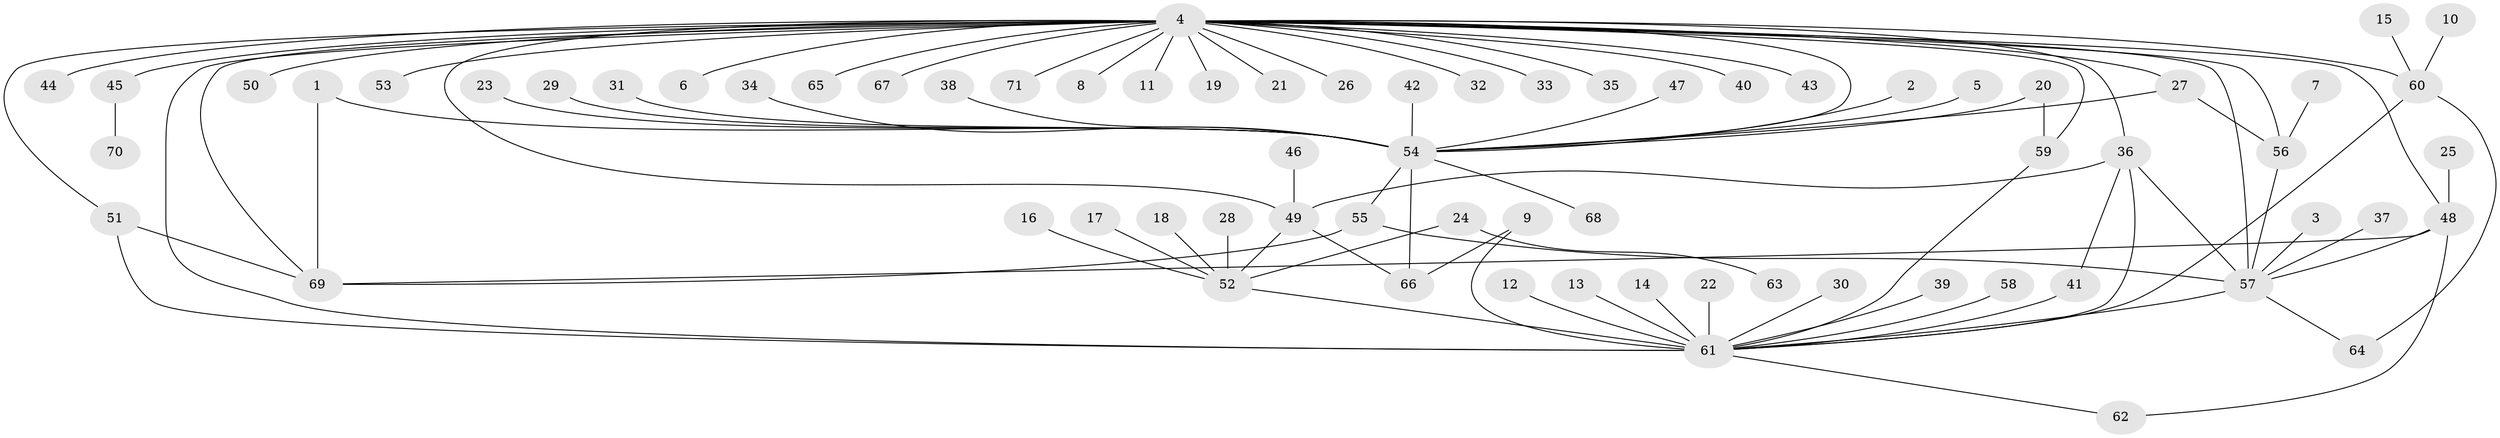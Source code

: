 // original degree distribution, {10: 0.007042253521126761, 30: 0.007042253521126761, 5: 0.04225352112676056, 9: 0.014084507042253521, 2: 0.2112676056338028, 13: 0.007042253521126761, 18: 0.014084507042253521, 6: 0.02112676056338028, 3: 0.07042253521126761, 7: 0.007042253521126761, 4: 0.035211267605633804, 1: 0.5633802816901409}
// Generated by graph-tools (version 1.1) at 2025/25/03/09/25 03:25:59]
// undirected, 71 vertices, 93 edges
graph export_dot {
graph [start="1"]
  node [color=gray90,style=filled];
  1;
  2;
  3;
  4;
  5;
  6;
  7;
  8;
  9;
  10;
  11;
  12;
  13;
  14;
  15;
  16;
  17;
  18;
  19;
  20;
  21;
  22;
  23;
  24;
  25;
  26;
  27;
  28;
  29;
  30;
  31;
  32;
  33;
  34;
  35;
  36;
  37;
  38;
  39;
  40;
  41;
  42;
  43;
  44;
  45;
  46;
  47;
  48;
  49;
  50;
  51;
  52;
  53;
  54;
  55;
  56;
  57;
  58;
  59;
  60;
  61;
  62;
  63;
  64;
  65;
  66;
  67;
  68;
  69;
  70;
  71;
  1 -- 54 [weight=1.0];
  1 -- 69 [weight=1.0];
  2 -- 54 [weight=1.0];
  3 -- 57 [weight=1.0];
  4 -- 6 [weight=1.0];
  4 -- 8 [weight=1.0];
  4 -- 11 [weight=1.0];
  4 -- 19 [weight=1.0];
  4 -- 21 [weight=1.0];
  4 -- 26 [weight=1.0];
  4 -- 27 [weight=1.0];
  4 -- 32 [weight=1.0];
  4 -- 33 [weight=1.0];
  4 -- 35 [weight=1.0];
  4 -- 36 [weight=1.0];
  4 -- 40 [weight=1.0];
  4 -- 43 [weight=1.0];
  4 -- 44 [weight=1.0];
  4 -- 45 [weight=2.0];
  4 -- 48 [weight=1.0];
  4 -- 49 [weight=2.0];
  4 -- 50 [weight=1.0];
  4 -- 51 [weight=1.0];
  4 -- 53 [weight=1.0];
  4 -- 54 [weight=1.0];
  4 -- 56 [weight=1.0];
  4 -- 57 [weight=2.0];
  4 -- 59 [weight=1.0];
  4 -- 60 [weight=2.0];
  4 -- 61 [weight=3.0];
  4 -- 65 [weight=1.0];
  4 -- 67 [weight=1.0];
  4 -- 69 [weight=1.0];
  4 -- 71 [weight=1.0];
  5 -- 54 [weight=1.0];
  7 -- 56 [weight=1.0];
  9 -- 61 [weight=1.0];
  9 -- 66 [weight=1.0];
  10 -- 60 [weight=1.0];
  12 -- 61 [weight=1.0];
  13 -- 61 [weight=1.0];
  14 -- 61 [weight=1.0];
  15 -- 60 [weight=1.0];
  16 -- 52 [weight=1.0];
  17 -- 52 [weight=1.0];
  18 -- 52 [weight=1.0];
  20 -- 54 [weight=1.0];
  20 -- 59 [weight=1.0];
  22 -- 61 [weight=1.0];
  23 -- 54 [weight=1.0];
  24 -- 52 [weight=1.0];
  24 -- 63 [weight=1.0];
  25 -- 48 [weight=1.0];
  27 -- 54 [weight=1.0];
  27 -- 56 [weight=1.0];
  28 -- 52 [weight=1.0];
  29 -- 54 [weight=1.0];
  30 -- 61 [weight=1.0];
  31 -- 54 [weight=1.0];
  34 -- 54 [weight=1.0];
  36 -- 41 [weight=1.0];
  36 -- 49 [weight=1.0];
  36 -- 57 [weight=1.0];
  36 -- 61 [weight=1.0];
  37 -- 57 [weight=1.0];
  38 -- 54 [weight=1.0];
  39 -- 61 [weight=1.0];
  41 -- 61 [weight=1.0];
  42 -- 54 [weight=1.0];
  45 -- 70 [weight=1.0];
  46 -- 49 [weight=1.0];
  47 -- 54 [weight=1.0];
  48 -- 57 [weight=2.0];
  48 -- 62 [weight=1.0];
  48 -- 69 [weight=1.0];
  49 -- 52 [weight=1.0];
  49 -- 66 [weight=1.0];
  51 -- 61 [weight=2.0];
  51 -- 69 [weight=1.0];
  52 -- 61 [weight=1.0];
  54 -- 55 [weight=1.0];
  54 -- 66 [weight=1.0];
  54 -- 68 [weight=1.0];
  55 -- 57 [weight=1.0];
  55 -- 69 [weight=1.0];
  56 -- 57 [weight=1.0];
  57 -- 61 [weight=2.0];
  57 -- 64 [weight=1.0];
  58 -- 61 [weight=1.0];
  59 -- 61 [weight=1.0];
  60 -- 61 [weight=1.0];
  60 -- 64 [weight=1.0];
  61 -- 62 [weight=1.0];
}
